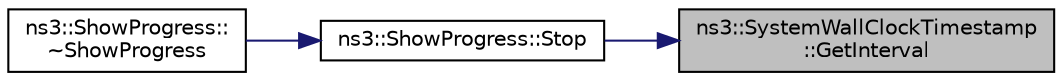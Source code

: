 digraph "ns3::SystemWallClockTimestamp::GetInterval"
{
 // LATEX_PDF_SIZE
  edge [fontname="Helvetica",fontsize="10",labelfontname="Helvetica",labelfontsize="10"];
  node [fontname="Helvetica",fontsize="10",shape=record];
  rankdir="RL";
  Node1 [label="ns3::SystemWallClockTimestamp\l::GetInterval",height=0.2,width=0.4,color="black", fillcolor="grey75", style="filled", fontcolor="black",tooltip="Get the last recorded interval."];
  Node1 -> Node2 [dir="back",color="midnightblue",fontsize="10",style="solid",fontname="Helvetica"];
  Node2 [label="ns3::ShowProgress::Stop",height=0.2,width=0.4,color="black", fillcolor="white", style="filled",URL="$classns3_1_1_show_progress.html#a170decc672bd88b54db29b24b421e03b",tooltip="Stop the elapsed wallclock timestamp and print the total elapsed time."];
  Node2 -> Node3 [dir="back",color="midnightblue",fontsize="10",style="solid",fontname="Helvetica"];
  Node3 [label="ns3::ShowProgress::\l~ShowProgress",height=0.2,width=0.4,color="black", fillcolor="white", style="filled",URL="$classns3_1_1_show_progress.html#acac7e00e92be26f7aba31f9ff7a95b83",tooltip="Destructor."];
}
